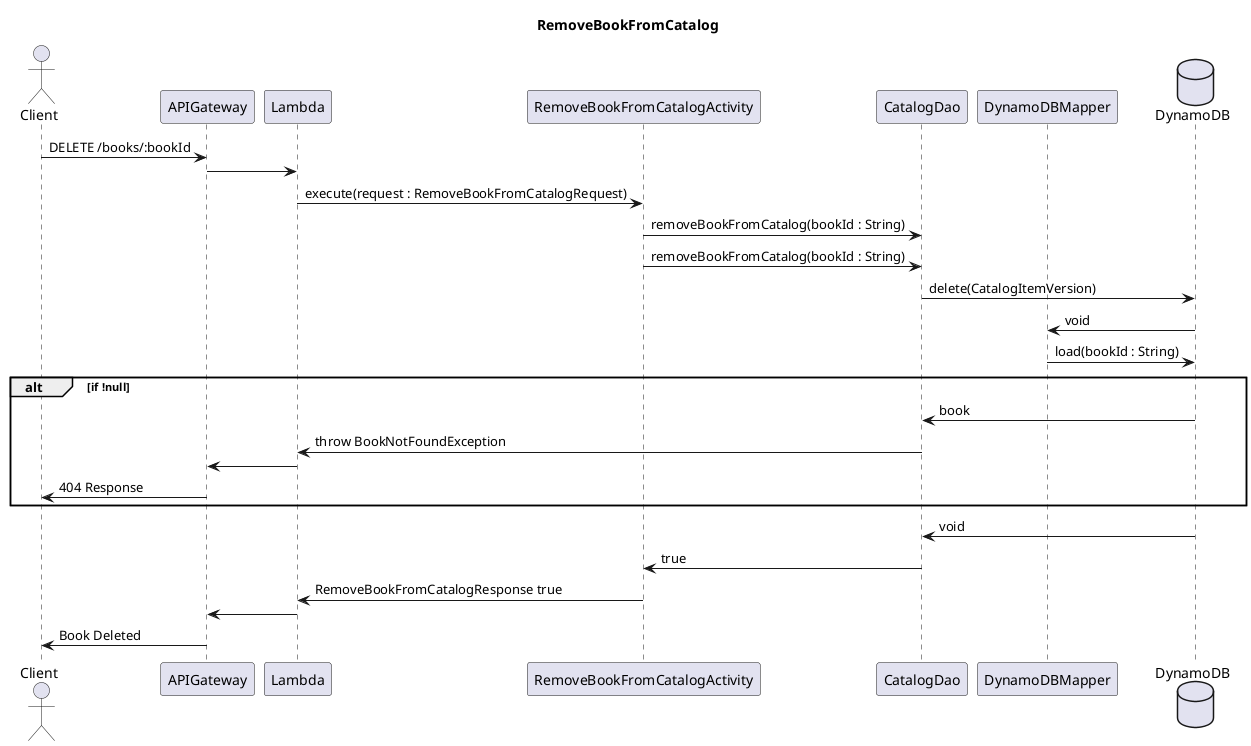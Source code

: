 @startuml

title RemoveBookFromCatalog
actor Client
participant APIGateway
participant Lambda
participant RemoveBookFromCatalogActivity
participant CatalogDao
participant DynamoDBMapper
database DynamoDB

Client -> APIGateway : DELETE /books/:bookId
APIGateway -> Lambda
Lambda -> RemoveBookFromCatalogActivity : execute(request : RemoveBookFromCatalogRequest)
RemoveBookFromCatalogActivity -> CatalogDao : removeBookFromCatalog(bookId : String)
RemoveBookFromCatalogActivity -> CatalogDao : removeBookFromCatalog(bookId : String)
CatalogDao -> DynamoDB : delete(CatalogItemVersion)
DynamoDB -> DynamoDBMapper : void
DynamoDBMapper -> DynamoDB : load(bookId : String)
alt if !null
    DynamoDB -> CatalogDao : book
    CatalogDao -> Lambda : throw BookNotFoundException
    Lambda -> APIGateway
    APIGateway -> Client : 404 Response
end
DynamoDB -> CatalogDao : void
CatalogDao -> RemoveBookFromCatalogActivity : true
RemoveBookFromCatalogActivity -> Lambda : RemoveBookFromCatalogResponse true
Lambda -> APIGateway
APIGateway -> Client : Book Deleted

@enduml